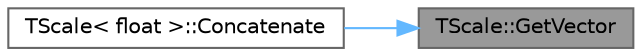 digraph "TScale::GetVector"
{
 // INTERACTIVE_SVG=YES
 // LATEX_PDF_SIZE
  bgcolor="transparent";
  edge [fontname=Helvetica,fontsize=10,labelfontname=Helvetica,labelfontsize=10];
  node [fontname=Helvetica,fontsize=10,shape=box,height=0.2,width=0.4];
  rankdir="RL";
  Node1 [id="Node000001",label="TScale::GetVector",height=0.2,width=0.4,color="gray40", fillcolor="grey60", style="filled", fontcolor="black",tooltip="Access to the underlying UE::Math::TVector<T> that stores the scale."];
  Node1 -> Node2 [id="edge1_Node000001_Node000002",dir="back",color="steelblue1",style="solid",tooltip=" "];
  Node2 [id="Node000002",label="TScale\< float \>::Concatenate",height=0.2,width=0.4,color="grey40", fillcolor="white", style="filled",URL="$d1/d33/classTScale.html#a53721fb4bece8e1363cc344f3fe3f113",tooltip=" "];
}
